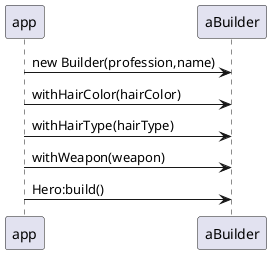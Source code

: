 @startuml
app -> aBuilder: new Builder(profession,name)
app -> aBuilder: withHairColor(hairColor)
app -> aBuilder: withHairType(hairType)
app -> aBuilder: withWeapon(weapon)
app -> aBuilder: Hero:build()
@enduml